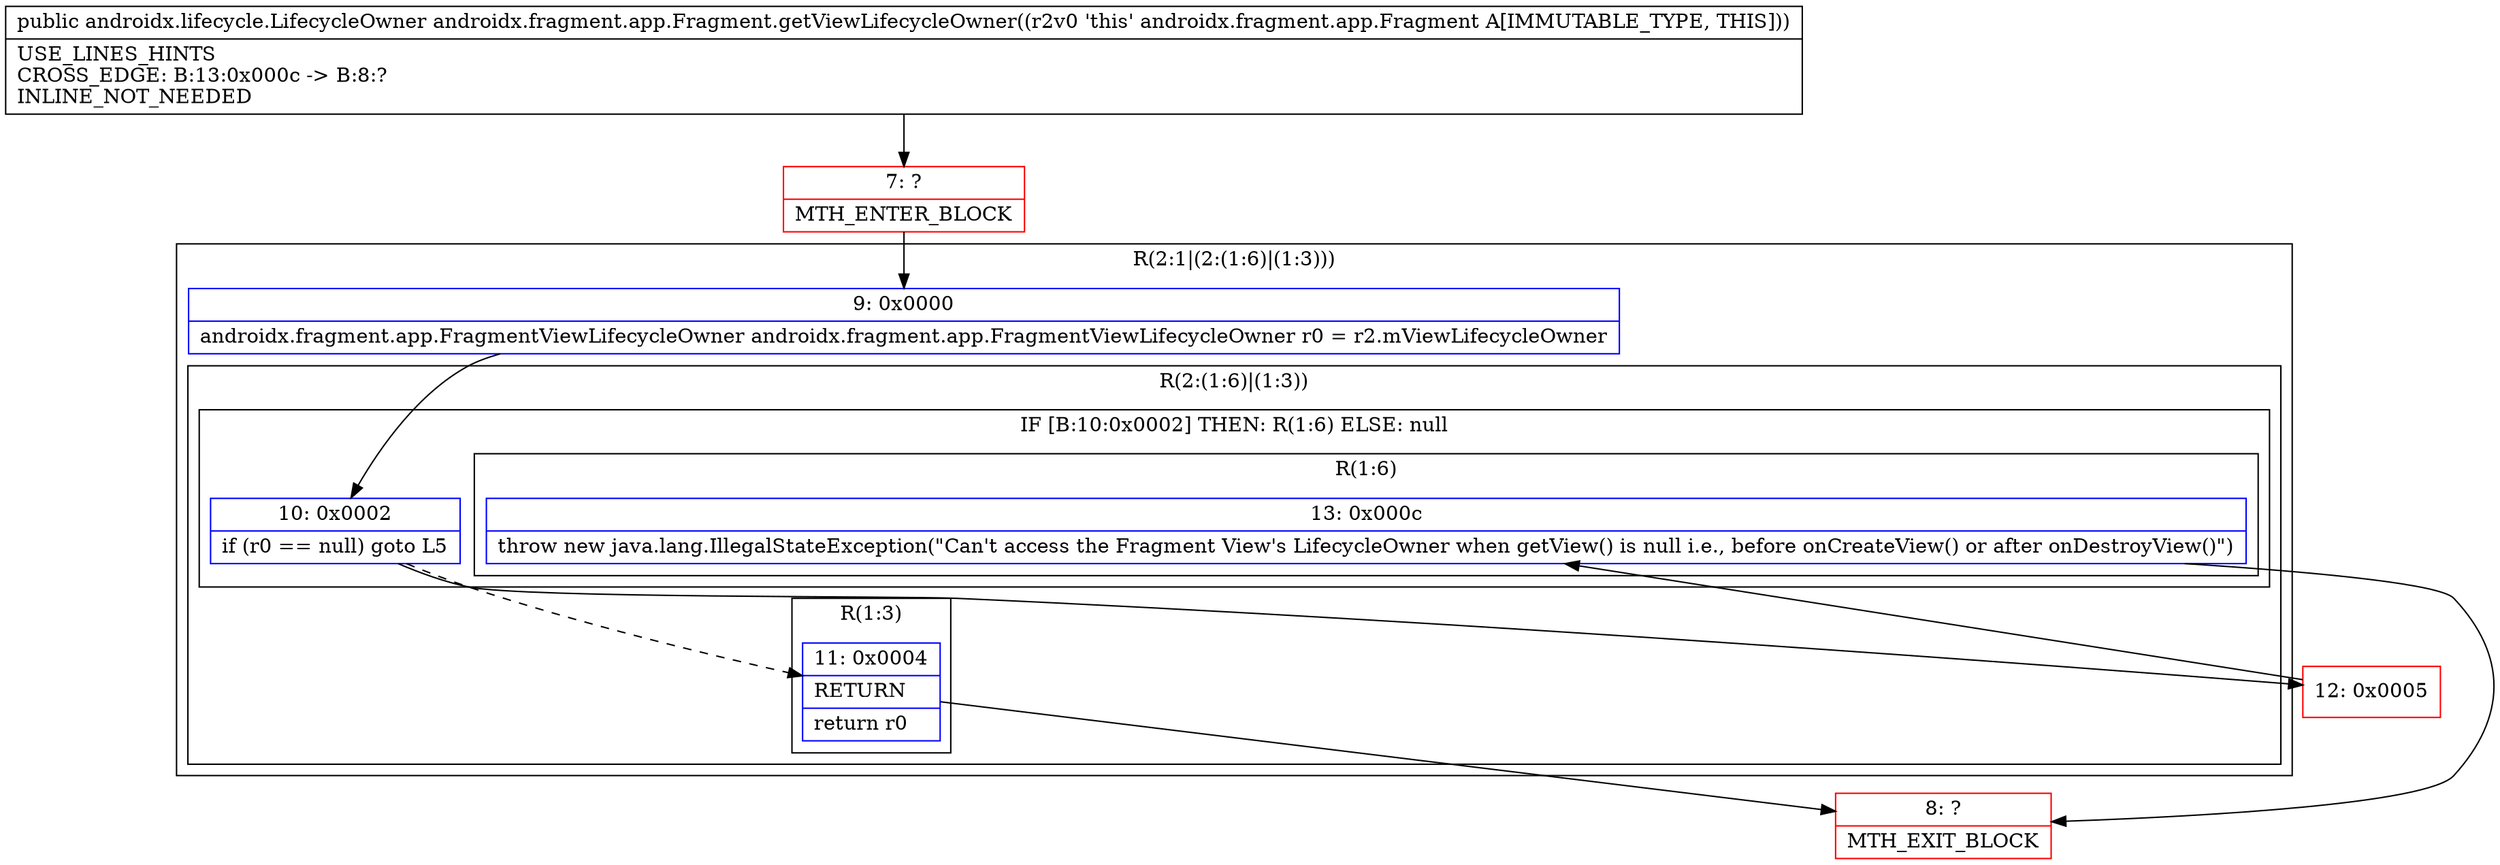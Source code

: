 digraph "CFG forandroidx.fragment.app.Fragment.getViewLifecycleOwner()Landroidx\/lifecycle\/LifecycleOwner;" {
subgraph cluster_Region_1352040894 {
label = "R(2:1|(2:(1:6)|(1:3)))";
node [shape=record,color=blue];
Node_9 [shape=record,label="{9\:\ 0x0000|androidx.fragment.app.FragmentViewLifecycleOwner androidx.fragment.app.FragmentViewLifecycleOwner r0 = r2.mViewLifecycleOwner\l}"];
subgraph cluster_Region_793300514 {
label = "R(2:(1:6)|(1:3))";
node [shape=record,color=blue];
subgraph cluster_IfRegion_238593455 {
label = "IF [B:10:0x0002] THEN: R(1:6) ELSE: null";
node [shape=record,color=blue];
Node_10 [shape=record,label="{10\:\ 0x0002|if (r0 == null) goto L5\l}"];
subgraph cluster_Region_65976761 {
label = "R(1:6)";
node [shape=record,color=blue];
Node_13 [shape=record,label="{13\:\ 0x000c|throw new java.lang.IllegalStateException(\"Can't access the Fragment View's LifecycleOwner when getView() is null i.e., before onCreateView() or after onDestroyView()\")\l}"];
}
}
subgraph cluster_Region_1640480755 {
label = "R(1:3)";
node [shape=record,color=blue];
Node_11 [shape=record,label="{11\:\ 0x0004|RETURN\l|return r0\l}"];
}
}
}
Node_7 [shape=record,color=red,label="{7\:\ ?|MTH_ENTER_BLOCK\l}"];
Node_8 [shape=record,color=red,label="{8\:\ ?|MTH_EXIT_BLOCK\l}"];
Node_12 [shape=record,color=red,label="{12\:\ 0x0005}"];
MethodNode[shape=record,label="{public androidx.lifecycle.LifecycleOwner androidx.fragment.app.Fragment.getViewLifecycleOwner((r2v0 'this' androidx.fragment.app.Fragment A[IMMUTABLE_TYPE, THIS]))  | USE_LINES_HINTS\lCROSS_EDGE: B:13:0x000c \-\> B:8:?\lINLINE_NOT_NEEDED\l}"];
MethodNode -> Node_7;Node_9 -> Node_10;
Node_10 -> Node_11[style=dashed];
Node_10 -> Node_12;
Node_13 -> Node_8;
Node_11 -> Node_8;
Node_7 -> Node_9;
Node_12 -> Node_13;
}

